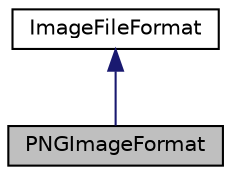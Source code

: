 digraph "PNGImageFormat"
{
  bgcolor="transparent";
  edge [fontname="Helvetica",fontsize="10",labelfontname="Helvetica",labelfontsize="10"];
  node [fontname="Helvetica",fontsize="10",shape=record];
  Node0 [label="PNGImageFormat",height=0.2,width=0.4,color="black", fillcolor="grey75", style="filled", fontcolor="black"];
  Node1 -> Node0 [dir="back",color="midnightblue",fontsize="10",style="solid",fontname="Helvetica"];
  Node1 [label="ImageFileFormat",height=0.2,width=0.4,color="black",URL="$classImageFileFormat.html",tooltip="Base-class for codecs that can read and write image file formats such as PNG, JPEG, etc. "];
}
